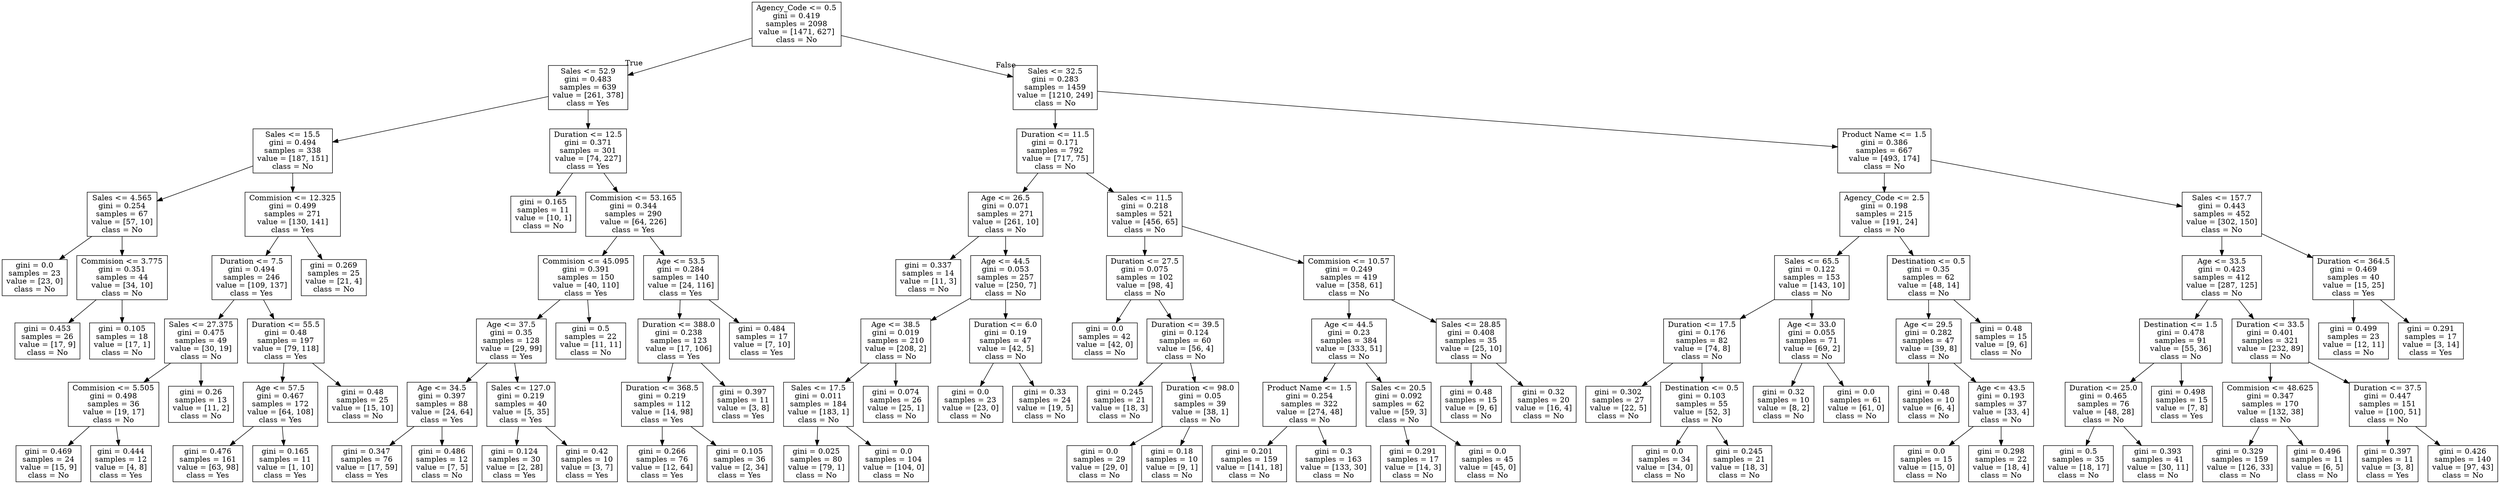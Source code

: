 digraph Tree {
node [shape=box] ;
0 [label="Agency_Code <= 0.5\ngini = 0.419\nsamples = 2098\nvalue = [1471, 627]\nclass = No"] ;
1 [label="Sales <= 52.9\ngini = 0.483\nsamples = 639\nvalue = [261, 378]\nclass = Yes"] ;
0 -> 1 [labeldistance=2.5, labelangle=45, headlabel="True"] ;
2 [label="Sales <= 15.5\ngini = 0.494\nsamples = 338\nvalue = [187, 151]\nclass = No"] ;
1 -> 2 ;
3 [label="Sales <= 4.565\ngini = 0.254\nsamples = 67\nvalue = [57, 10]\nclass = No"] ;
2 -> 3 ;
4 [label="gini = 0.0\nsamples = 23\nvalue = [23, 0]\nclass = No"] ;
3 -> 4 ;
5 [label="Commision <= 3.775\ngini = 0.351\nsamples = 44\nvalue = [34, 10]\nclass = No"] ;
3 -> 5 ;
6 [label="gini = 0.453\nsamples = 26\nvalue = [17, 9]\nclass = No"] ;
5 -> 6 ;
7 [label="gini = 0.105\nsamples = 18\nvalue = [17, 1]\nclass = No"] ;
5 -> 7 ;
8 [label="Commision <= 12.325\ngini = 0.499\nsamples = 271\nvalue = [130, 141]\nclass = Yes"] ;
2 -> 8 ;
9 [label="Duration <= 7.5\ngini = 0.494\nsamples = 246\nvalue = [109, 137]\nclass = Yes"] ;
8 -> 9 ;
10 [label="Sales <= 27.375\ngini = 0.475\nsamples = 49\nvalue = [30, 19]\nclass = No"] ;
9 -> 10 ;
11 [label="Commision <= 5.505\ngini = 0.498\nsamples = 36\nvalue = [19, 17]\nclass = No"] ;
10 -> 11 ;
12 [label="gini = 0.469\nsamples = 24\nvalue = [15, 9]\nclass = No"] ;
11 -> 12 ;
13 [label="gini = 0.444\nsamples = 12\nvalue = [4, 8]\nclass = Yes"] ;
11 -> 13 ;
14 [label="gini = 0.26\nsamples = 13\nvalue = [11, 2]\nclass = No"] ;
10 -> 14 ;
15 [label="Duration <= 55.5\ngini = 0.48\nsamples = 197\nvalue = [79, 118]\nclass = Yes"] ;
9 -> 15 ;
16 [label="Age <= 57.5\ngini = 0.467\nsamples = 172\nvalue = [64, 108]\nclass = Yes"] ;
15 -> 16 ;
17 [label="gini = 0.476\nsamples = 161\nvalue = [63, 98]\nclass = Yes"] ;
16 -> 17 ;
18 [label="gini = 0.165\nsamples = 11\nvalue = [1, 10]\nclass = Yes"] ;
16 -> 18 ;
19 [label="gini = 0.48\nsamples = 25\nvalue = [15, 10]\nclass = No"] ;
15 -> 19 ;
20 [label="gini = 0.269\nsamples = 25\nvalue = [21, 4]\nclass = No"] ;
8 -> 20 ;
21 [label="Duration <= 12.5\ngini = 0.371\nsamples = 301\nvalue = [74, 227]\nclass = Yes"] ;
1 -> 21 ;
22 [label="gini = 0.165\nsamples = 11\nvalue = [10, 1]\nclass = No"] ;
21 -> 22 ;
23 [label="Commision <= 53.165\ngini = 0.344\nsamples = 290\nvalue = [64, 226]\nclass = Yes"] ;
21 -> 23 ;
24 [label="Commision <= 45.095\ngini = 0.391\nsamples = 150\nvalue = [40, 110]\nclass = Yes"] ;
23 -> 24 ;
25 [label="Age <= 37.5\ngini = 0.35\nsamples = 128\nvalue = [29, 99]\nclass = Yes"] ;
24 -> 25 ;
26 [label="Age <= 34.5\ngini = 0.397\nsamples = 88\nvalue = [24, 64]\nclass = Yes"] ;
25 -> 26 ;
27 [label="gini = 0.347\nsamples = 76\nvalue = [17, 59]\nclass = Yes"] ;
26 -> 27 ;
28 [label="gini = 0.486\nsamples = 12\nvalue = [7, 5]\nclass = No"] ;
26 -> 28 ;
29 [label="Sales <= 127.0\ngini = 0.219\nsamples = 40\nvalue = [5, 35]\nclass = Yes"] ;
25 -> 29 ;
30 [label="gini = 0.124\nsamples = 30\nvalue = [2, 28]\nclass = Yes"] ;
29 -> 30 ;
31 [label="gini = 0.42\nsamples = 10\nvalue = [3, 7]\nclass = Yes"] ;
29 -> 31 ;
32 [label="gini = 0.5\nsamples = 22\nvalue = [11, 11]\nclass = No"] ;
24 -> 32 ;
33 [label="Age <= 53.5\ngini = 0.284\nsamples = 140\nvalue = [24, 116]\nclass = Yes"] ;
23 -> 33 ;
34 [label="Duration <= 388.0\ngini = 0.238\nsamples = 123\nvalue = [17, 106]\nclass = Yes"] ;
33 -> 34 ;
35 [label="Duration <= 368.5\ngini = 0.219\nsamples = 112\nvalue = [14, 98]\nclass = Yes"] ;
34 -> 35 ;
36 [label="gini = 0.266\nsamples = 76\nvalue = [12, 64]\nclass = Yes"] ;
35 -> 36 ;
37 [label="gini = 0.105\nsamples = 36\nvalue = [2, 34]\nclass = Yes"] ;
35 -> 37 ;
38 [label="gini = 0.397\nsamples = 11\nvalue = [3, 8]\nclass = Yes"] ;
34 -> 38 ;
39 [label="gini = 0.484\nsamples = 17\nvalue = [7, 10]\nclass = Yes"] ;
33 -> 39 ;
40 [label="Sales <= 32.5\ngini = 0.283\nsamples = 1459\nvalue = [1210, 249]\nclass = No"] ;
0 -> 40 [labeldistance=2.5, labelangle=-45, headlabel="False"] ;
41 [label="Duration <= 11.5\ngini = 0.171\nsamples = 792\nvalue = [717, 75]\nclass = No"] ;
40 -> 41 ;
42 [label="Age <= 26.5\ngini = 0.071\nsamples = 271\nvalue = [261, 10]\nclass = No"] ;
41 -> 42 ;
43 [label="gini = 0.337\nsamples = 14\nvalue = [11, 3]\nclass = No"] ;
42 -> 43 ;
44 [label="Age <= 44.5\ngini = 0.053\nsamples = 257\nvalue = [250, 7]\nclass = No"] ;
42 -> 44 ;
45 [label="Age <= 38.5\ngini = 0.019\nsamples = 210\nvalue = [208, 2]\nclass = No"] ;
44 -> 45 ;
46 [label="Sales <= 17.5\ngini = 0.011\nsamples = 184\nvalue = [183, 1]\nclass = No"] ;
45 -> 46 ;
47 [label="gini = 0.025\nsamples = 80\nvalue = [79, 1]\nclass = No"] ;
46 -> 47 ;
48 [label="gini = 0.0\nsamples = 104\nvalue = [104, 0]\nclass = No"] ;
46 -> 48 ;
49 [label="gini = 0.074\nsamples = 26\nvalue = [25, 1]\nclass = No"] ;
45 -> 49 ;
50 [label="Duration <= 6.0\ngini = 0.19\nsamples = 47\nvalue = [42, 5]\nclass = No"] ;
44 -> 50 ;
51 [label="gini = 0.0\nsamples = 23\nvalue = [23, 0]\nclass = No"] ;
50 -> 51 ;
52 [label="gini = 0.33\nsamples = 24\nvalue = [19, 5]\nclass = No"] ;
50 -> 52 ;
53 [label="Sales <= 11.5\ngini = 0.218\nsamples = 521\nvalue = [456, 65]\nclass = No"] ;
41 -> 53 ;
54 [label="Duration <= 27.5\ngini = 0.075\nsamples = 102\nvalue = [98, 4]\nclass = No"] ;
53 -> 54 ;
55 [label="gini = 0.0\nsamples = 42\nvalue = [42, 0]\nclass = No"] ;
54 -> 55 ;
56 [label="Duration <= 39.5\ngini = 0.124\nsamples = 60\nvalue = [56, 4]\nclass = No"] ;
54 -> 56 ;
57 [label="gini = 0.245\nsamples = 21\nvalue = [18, 3]\nclass = No"] ;
56 -> 57 ;
58 [label="Duration <= 98.0\ngini = 0.05\nsamples = 39\nvalue = [38, 1]\nclass = No"] ;
56 -> 58 ;
59 [label="gini = 0.0\nsamples = 29\nvalue = [29, 0]\nclass = No"] ;
58 -> 59 ;
60 [label="gini = 0.18\nsamples = 10\nvalue = [9, 1]\nclass = No"] ;
58 -> 60 ;
61 [label="Commision <= 10.57\ngini = 0.249\nsamples = 419\nvalue = [358, 61]\nclass = No"] ;
53 -> 61 ;
62 [label="Age <= 44.5\ngini = 0.23\nsamples = 384\nvalue = [333, 51]\nclass = No"] ;
61 -> 62 ;
63 [label="Product Name <= 1.5\ngini = 0.254\nsamples = 322\nvalue = [274, 48]\nclass = No"] ;
62 -> 63 ;
64 [label="gini = 0.201\nsamples = 159\nvalue = [141, 18]\nclass = No"] ;
63 -> 64 ;
65 [label="gini = 0.3\nsamples = 163\nvalue = [133, 30]\nclass = No"] ;
63 -> 65 ;
66 [label="Sales <= 20.5\ngini = 0.092\nsamples = 62\nvalue = [59, 3]\nclass = No"] ;
62 -> 66 ;
67 [label="gini = 0.291\nsamples = 17\nvalue = [14, 3]\nclass = No"] ;
66 -> 67 ;
68 [label="gini = 0.0\nsamples = 45\nvalue = [45, 0]\nclass = No"] ;
66 -> 68 ;
69 [label="Sales <= 28.85\ngini = 0.408\nsamples = 35\nvalue = [25, 10]\nclass = No"] ;
61 -> 69 ;
70 [label="gini = 0.48\nsamples = 15\nvalue = [9, 6]\nclass = No"] ;
69 -> 70 ;
71 [label="gini = 0.32\nsamples = 20\nvalue = [16, 4]\nclass = No"] ;
69 -> 71 ;
72 [label="Product Name <= 1.5\ngini = 0.386\nsamples = 667\nvalue = [493, 174]\nclass = No"] ;
40 -> 72 ;
73 [label="Agency_Code <= 2.5\ngini = 0.198\nsamples = 215\nvalue = [191, 24]\nclass = No"] ;
72 -> 73 ;
74 [label="Sales <= 65.5\ngini = 0.122\nsamples = 153\nvalue = [143, 10]\nclass = No"] ;
73 -> 74 ;
75 [label="Duration <= 17.5\ngini = 0.176\nsamples = 82\nvalue = [74, 8]\nclass = No"] ;
74 -> 75 ;
76 [label="gini = 0.302\nsamples = 27\nvalue = [22, 5]\nclass = No"] ;
75 -> 76 ;
77 [label="Destination <= 0.5\ngini = 0.103\nsamples = 55\nvalue = [52, 3]\nclass = No"] ;
75 -> 77 ;
78 [label="gini = 0.0\nsamples = 34\nvalue = [34, 0]\nclass = No"] ;
77 -> 78 ;
79 [label="gini = 0.245\nsamples = 21\nvalue = [18, 3]\nclass = No"] ;
77 -> 79 ;
80 [label="Age <= 33.0\ngini = 0.055\nsamples = 71\nvalue = [69, 2]\nclass = No"] ;
74 -> 80 ;
81 [label="gini = 0.32\nsamples = 10\nvalue = [8, 2]\nclass = No"] ;
80 -> 81 ;
82 [label="gini = 0.0\nsamples = 61\nvalue = [61, 0]\nclass = No"] ;
80 -> 82 ;
83 [label="Destination <= 0.5\ngini = 0.35\nsamples = 62\nvalue = [48, 14]\nclass = No"] ;
73 -> 83 ;
84 [label="Age <= 29.5\ngini = 0.282\nsamples = 47\nvalue = [39, 8]\nclass = No"] ;
83 -> 84 ;
85 [label="gini = 0.48\nsamples = 10\nvalue = [6, 4]\nclass = No"] ;
84 -> 85 ;
86 [label="Age <= 43.5\ngini = 0.193\nsamples = 37\nvalue = [33, 4]\nclass = No"] ;
84 -> 86 ;
87 [label="gini = 0.0\nsamples = 15\nvalue = [15, 0]\nclass = No"] ;
86 -> 87 ;
88 [label="gini = 0.298\nsamples = 22\nvalue = [18, 4]\nclass = No"] ;
86 -> 88 ;
89 [label="gini = 0.48\nsamples = 15\nvalue = [9, 6]\nclass = No"] ;
83 -> 89 ;
90 [label="Sales <= 157.7\ngini = 0.443\nsamples = 452\nvalue = [302, 150]\nclass = No"] ;
72 -> 90 ;
91 [label="Age <= 33.5\ngini = 0.423\nsamples = 412\nvalue = [287, 125]\nclass = No"] ;
90 -> 91 ;
92 [label="Destination <= 1.5\ngini = 0.478\nsamples = 91\nvalue = [55, 36]\nclass = No"] ;
91 -> 92 ;
93 [label="Duration <= 25.0\ngini = 0.465\nsamples = 76\nvalue = [48, 28]\nclass = No"] ;
92 -> 93 ;
94 [label="gini = 0.5\nsamples = 35\nvalue = [18, 17]\nclass = No"] ;
93 -> 94 ;
95 [label="gini = 0.393\nsamples = 41\nvalue = [30, 11]\nclass = No"] ;
93 -> 95 ;
96 [label="gini = 0.498\nsamples = 15\nvalue = [7, 8]\nclass = Yes"] ;
92 -> 96 ;
97 [label="Duration <= 33.5\ngini = 0.401\nsamples = 321\nvalue = [232, 89]\nclass = No"] ;
91 -> 97 ;
98 [label="Commision <= 48.625\ngini = 0.347\nsamples = 170\nvalue = [132, 38]\nclass = No"] ;
97 -> 98 ;
99 [label="gini = 0.329\nsamples = 159\nvalue = [126, 33]\nclass = No"] ;
98 -> 99 ;
100 [label="gini = 0.496\nsamples = 11\nvalue = [6, 5]\nclass = No"] ;
98 -> 100 ;
101 [label="Duration <= 37.5\ngini = 0.447\nsamples = 151\nvalue = [100, 51]\nclass = No"] ;
97 -> 101 ;
102 [label="gini = 0.397\nsamples = 11\nvalue = [3, 8]\nclass = Yes"] ;
101 -> 102 ;
103 [label="gini = 0.426\nsamples = 140\nvalue = [97, 43]\nclass = No"] ;
101 -> 103 ;
104 [label="Duration <= 364.5\ngini = 0.469\nsamples = 40\nvalue = [15, 25]\nclass = Yes"] ;
90 -> 104 ;
105 [label="gini = 0.499\nsamples = 23\nvalue = [12, 11]\nclass = No"] ;
104 -> 105 ;
106 [label="gini = 0.291\nsamples = 17\nvalue = [3, 14]\nclass = Yes"] ;
104 -> 106 ;
}